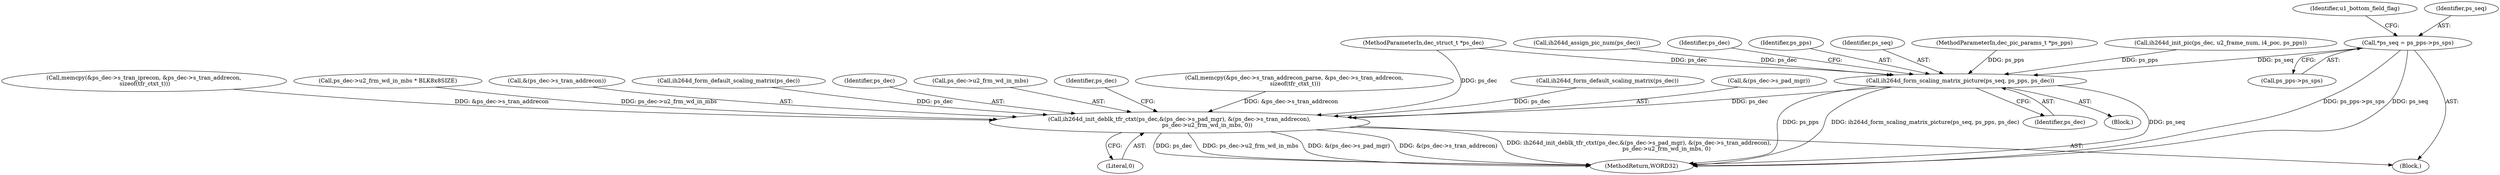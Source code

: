 digraph "0_Android_f634481e940421020e52f511c1fb34aac1db4b2f@pointer" {
"1000169" [label="(Call,*ps_seq = ps_pps->ps_sps)"];
"1001996" [label="(Call,ih264d_form_scaling_matrix_picture(ps_seq, ps_pps, ps_dec))"];
"1002104" [label="(Call,ih264d_init_deblk_tfr_ctxt(ps_dec,&(ps_dec->s_pad_mgr), &(ps_dec->s_tran_addrecon),\n                               ps_dec->u2_frm_wd_in_mbs, 0))"];
"1001997" [label="(Identifier,ps_seq)"];
"1002085" [label="(Call,memcpy(&ps_dec->s_tran_iprecon, &ps_dec->s_tran_addrecon,\n sizeof(tfr_ctxt_t)))"];
"1001677" [label="(Call,ps_dec->u2_frm_wd_in_mbs * BLK8x8SIZE)"];
"1000176" [label="(Identifier,u1_bottom_field_flag)"];
"1001999" [label="(Identifier,ps_dec)"];
"1000169" [label="(Call,*ps_seq = ps_pps->ps_sps)"];
"1002110" [label="(Call,&(ps_dec->s_tran_addrecon))"];
"1002009" [label="(Call,ih264d_form_default_scaling_matrix(ps_dec))"];
"1002105" [label="(Identifier,ps_dec)"];
"1000171" [label="(Call,ps_pps->ps_sps)"];
"1000170" [label="(Identifier,ps_seq)"];
"1001996" [label="(Call,ih264d_form_scaling_matrix_picture(ps_seq, ps_pps, ps_dec))"];
"1002104" [label="(Call,ih264d_init_deblk_tfr_ctxt(ps_dec,&(ps_dec->s_pad_mgr), &(ps_dec->s_tran_addrecon),\n                               ps_dec->u2_frm_wd_in_mbs, 0))"];
"1000140" [label="(MethodParameterIn,dec_pic_params_t *ps_pps)"];
"1002114" [label="(Call,ps_dec->u2_frm_wd_in_mbs)"];
"1002120" [label="(Identifier,ps_dec)"];
"1000590" [label="(Call,ih264d_init_pic(ps_dec, u2_frame_num, i4_poc, ps_pps))"];
"1001944" [label="(Call,ih264d_assign_pic_num(ps_dec))"];
"1000141" [label="(Block,)"];
"1002117" [label="(Literal,0)"];
"1002003" [label="(Identifier,ps_dec)"];
"1002063" [label="(Call,memcpy(&ps_dec->s_tran_addrecon_parse, &ps_dec->s_tran_addrecon,\n sizeof(tfr_ctxt_t)))"];
"1000136" [label="(MethodParameterIn,dec_struct_t *ps_dec)"];
"1001998" [label="(Identifier,ps_pps)"];
"1001995" [label="(Block,)"];
"1002025" [label="(Call,ih264d_form_default_scaling_matrix(ps_dec))"];
"1002106" [label="(Call,&(ps_dec->s_pad_mgr))"];
"1002154" [label="(MethodReturn,WORD32)"];
"1000169" -> "1000141"  [label="AST: "];
"1000169" -> "1000171"  [label="CFG: "];
"1000170" -> "1000169"  [label="AST: "];
"1000171" -> "1000169"  [label="AST: "];
"1000176" -> "1000169"  [label="CFG: "];
"1000169" -> "1002154"  [label="DDG: ps_pps->ps_sps"];
"1000169" -> "1002154"  [label="DDG: ps_seq"];
"1000169" -> "1001996"  [label="DDG: ps_seq"];
"1001996" -> "1001995"  [label="AST: "];
"1001996" -> "1001999"  [label="CFG: "];
"1001997" -> "1001996"  [label="AST: "];
"1001998" -> "1001996"  [label="AST: "];
"1001999" -> "1001996"  [label="AST: "];
"1002003" -> "1001996"  [label="CFG: "];
"1001996" -> "1002154"  [label="DDG: ps_pps"];
"1001996" -> "1002154"  [label="DDG: ih264d_form_scaling_matrix_picture(ps_seq, ps_pps, ps_dec)"];
"1001996" -> "1002154"  [label="DDG: ps_seq"];
"1000590" -> "1001996"  [label="DDG: ps_pps"];
"1000140" -> "1001996"  [label="DDG: ps_pps"];
"1001944" -> "1001996"  [label="DDG: ps_dec"];
"1000136" -> "1001996"  [label="DDG: ps_dec"];
"1001996" -> "1002104"  [label="DDG: ps_dec"];
"1002104" -> "1000141"  [label="AST: "];
"1002104" -> "1002117"  [label="CFG: "];
"1002105" -> "1002104"  [label="AST: "];
"1002106" -> "1002104"  [label="AST: "];
"1002110" -> "1002104"  [label="AST: "];
"1002114" -> "1002104"  [label="AST: "];
"1002117" -> "1002104"  [label="AST: "];
"1002120" -> "1002104"  [label="CFG: "];
"1002104" -> "1002154"  [label="DDG: ps_dec->u2_frm_wd_in_mbs"];
"1002104" -> "1002154"  [label="DDG: &(ps_dec->s_pad_mgr)"];
"1002104" -> "1002154"  [label="DDG: &(ps_dec->s_tran_addrecon)"];
"1002104" -> "1002154"  [label="DDG: ih264d_init_deblk_tfr_ctxt(ps_dec,&(ps_dec->s_pad_mgr), &(ps_dec->s_tran_addrecon),\n                               ps_dec->u2_frm_wd_in_mbs, 0)"];
"1002104" -> "1002154"  [label="DDG: ps_dec"];
"1002009" -> "1002104"  [label="DDG: ps_dec"];
"1002025" -> "1002104"  [label="DDG: ps_dec"];
"1000136" -> "1002104"  [label="DDG: ps_dec"];
"1002063" -> "1002104"  [label="DDG: &ps_dec->s_tran_addrecon"];
"1002085" -> "1002104"  [label="DDG: &ps_dec->s_tran_addrecon"];
"1001677" -> "1002104"  [label="DDG: ps_dec->u2_frm_wd_in_mbs"];
}
